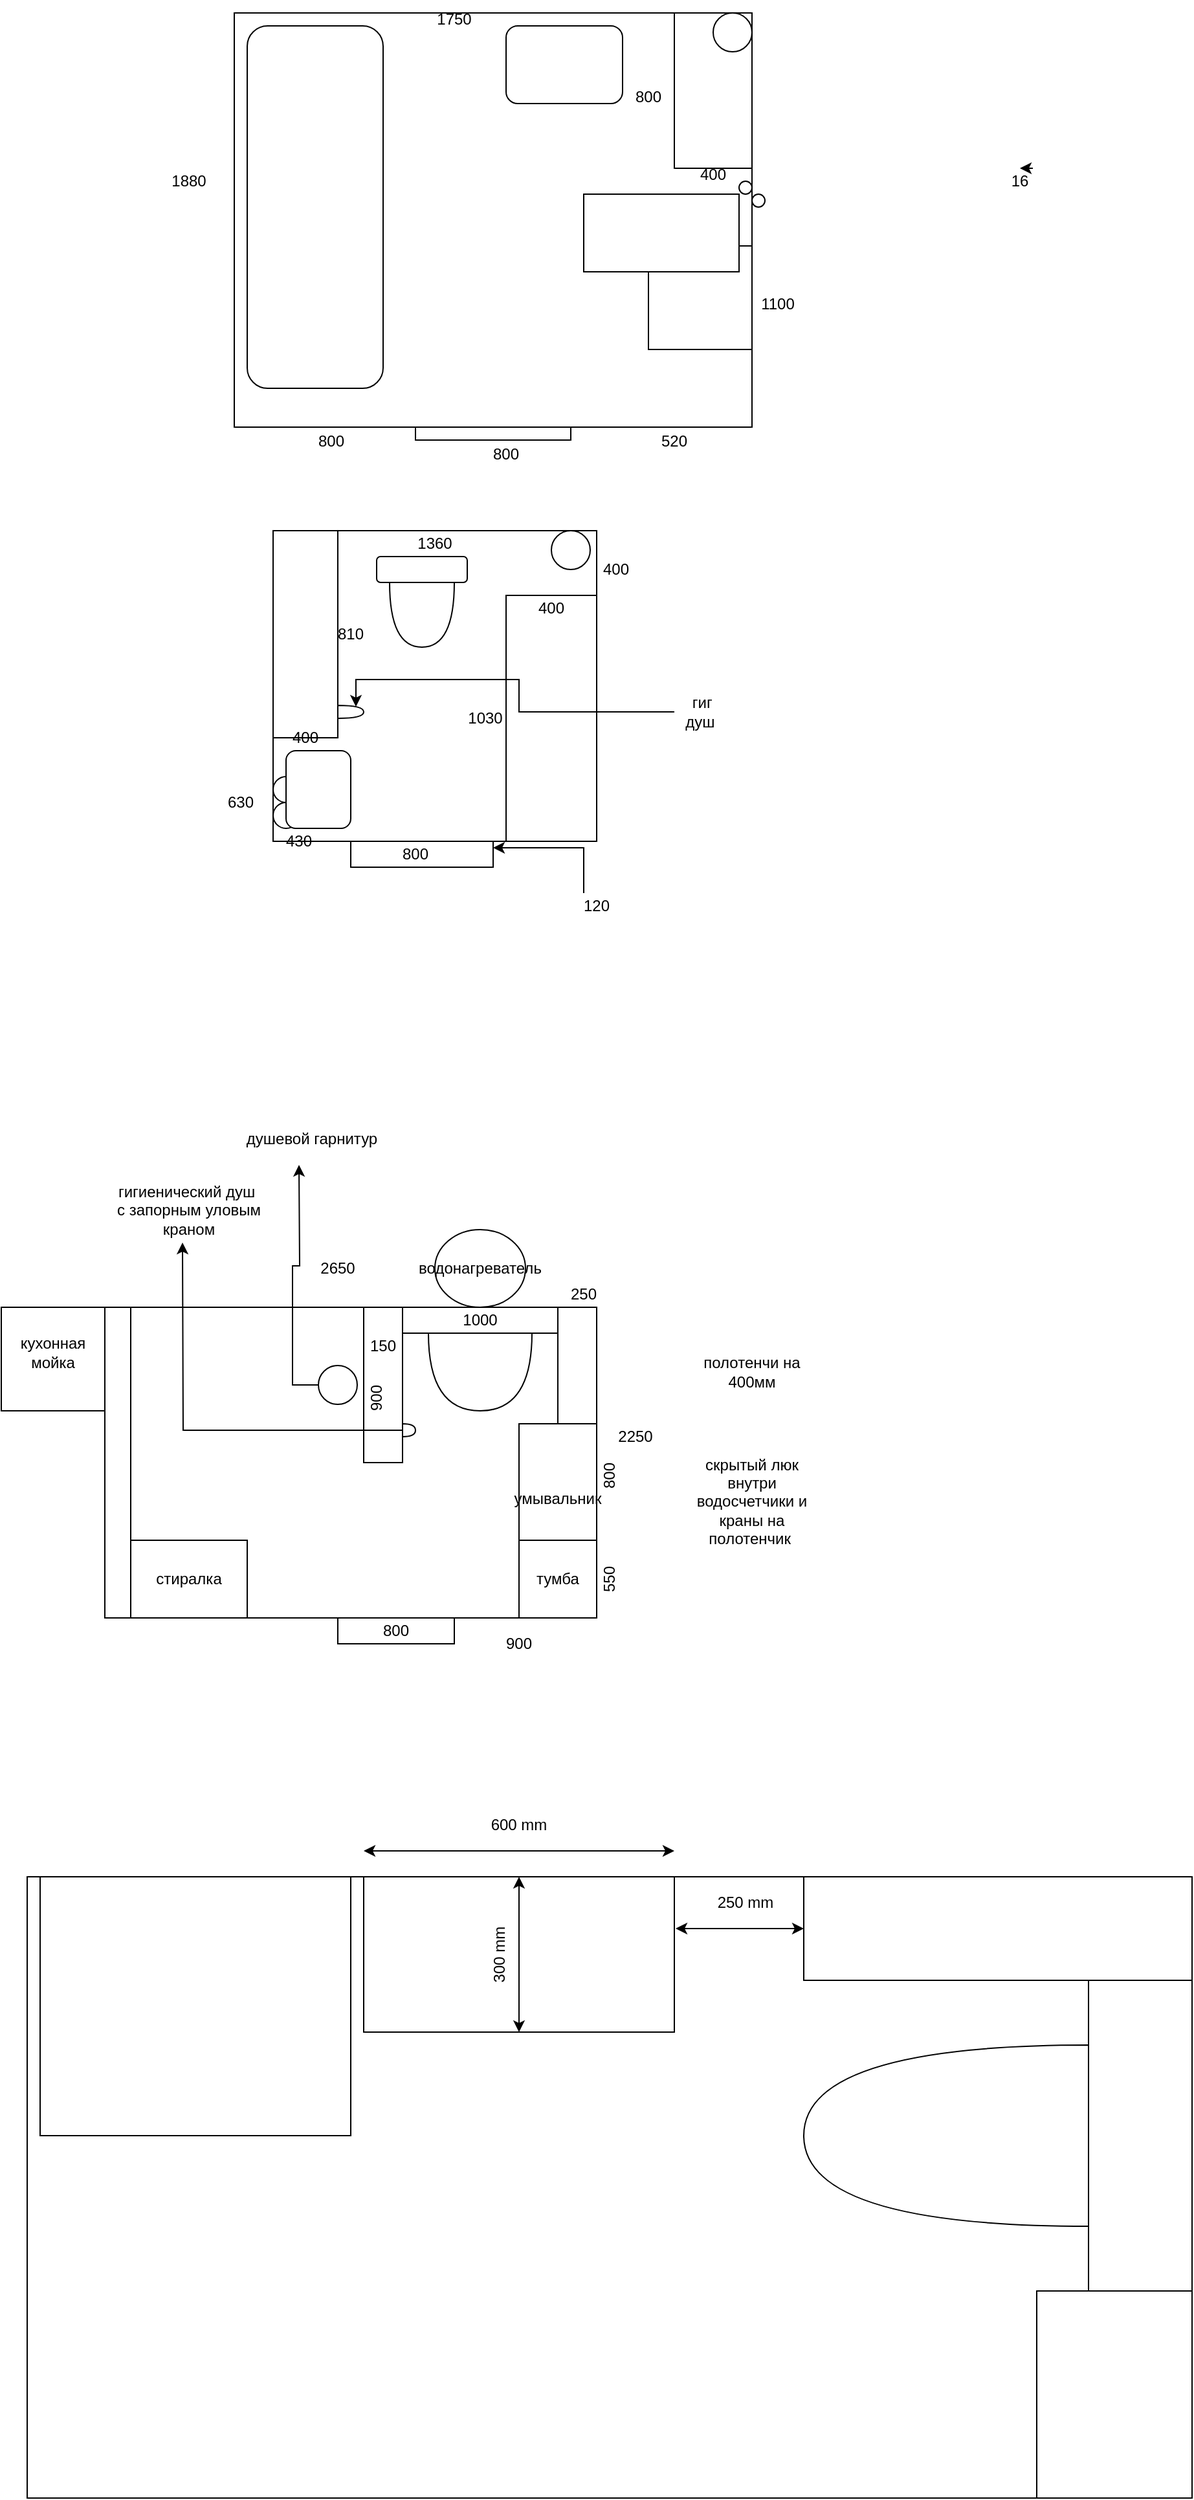 <mxfile version="13.10.2" type="github"><diagram id="_ZZYkbLma6fYew_UtJkO" name="Page-1"><mxGraphModel dx="1044" dy="1663" grid="1" gridSize="10" guides="1" tooltips="1" connect="1" arrows="1" fold="1" page="1" pageScale="1" pageWidth="827" pageHeight="1169" math="0" shadow="0"><root><mxCell id="0"/><mxCell id="1" parent="0"/><mxCell id="7PjUgE0soICZx44yuqhX-1" value="" style="rounded=0;whiteSpace=wrap;html=1;" parent="1" vertex="1"><mxGeometry x="120" y="80" width="360" height="240" as="geometry"/></mxCell><mxCell id="7PjUgE0soICZx44yuqhX-12" value="" style="rounded=0;whiteSpace=wrap;html=1;" parent="1" vertex="1"><mxGeometry x="40" y="520" width="900" height="480" as="geometry"/></mxCell><mxCell id="7PjUgE0soICZx44yuqhX-13" value="" style="rounded=0;whiteSpace=wrap;html=1;" parent="1" vertex="1"><mxGeometry x="50" y="520" width="240" height="200" as="geometry"/></mxCell><mxCell id="7PjUgE0soICZx44yuqhX-14" value="" style="rounded=0;whiteSpace=wrap;html=1;" parent="1" vertex="1"><mxGeometry x="640" y="520" width="300" height="80" as="geometry"/></mxCell><mxCell id="7PjUgE0soICZx44yuqhX-16" value="" style="rounded=0;whiteSpace=wrap;html=1;" parent="1" vertex="1"><mxGeometry x="820" y="840" width="120" height="160" as="geometry"/></mxCell><mxCell id="7PjUgE0soICZx44yuqhX-17" value="" style="rounded=0;whiteSpace=wrap;html=1;" parent="1" vertex="1"><mxGeometry x="860" y="600" width="80" height="240" as="geometry"/></mxCell><mxCell id="7PjUgE0soICZx44yuqhX-18" value="" style="shape=or;whiteSpace=wrap;html=1;direction=west;" parent="1" vertex="1"><mxGeometry x="640" y="650" width="220" height="140" as="geometry"/></mxCell><mxCell id="7PjUgE0soICZx44yuqhX-19" value="" style="rounded=0;whiteSpace=wrap;html=1;" parent="1" vertex="1"><mxGeometry x="300" y="520" width="240" height="120" as="geometry"/></mxCell><mxCell id="7PjUgE0soICZx44yuqhX-20" value="" style="endArrow=classic;startArrow=classic;html=1;entryX=0.5;entryY=0;entryDx=0;entryDy=0;exitX=0.5;exitY=1;exitDx=0;exitDy=0;" parent="1" source="7PjUgE0soICZx44yuqhX-19" target="7PjUgE0soICZx44yuqhX-19" edge="1"><mxGeometry width="50" height="50" relative="1" as="geometry"><mxPoint x="465" y="605" as="sourcePoint"/><mxPoint x="515" y="555" as="targetPoint"/></mxGeometry></mxCell><mxCell id="7PjUgE0soICZx44yuqhX-21" value="300 mm" style="text;html=1;strokeColor=none;fillColor=none;align=center;verticalAlign=middle;whiteSpace=wrap;rounded=0;rotation=270;" parent="1" vertex="1"><mxGeometry x="380" y="570" width="50" height="20" as="geometry"/></mxCell><mxCell id="7PjUgE0soICZx44yuqhX-22" value="600 mm" style="text;html=1;strokeColor=none;fillColor=none;align=center;verticalAlign=middle;whiteSpace=wrap;rounded=0;rotation=0;" parent="1" vertex="1"><mxGeometry x="395" y="470" width="50" height="20" as="geometry"/></mxCell><mxCell id="7PjUgE0soICZx44yuqhX-23" value="" style="endArrow=classic;startArrow=classic;html=1;" parent="1" edge="1"><mxGeometry width="50" height="50" relative="1" as="geometry"><mxPoint x="300" y="500" as="sourcePoint"/><mxPoint x="540" y="500" as="targetPoint"/></mxGeometry></mxCell><mxCell id="7PjUgE0soICZx44yuqhX-24" value="" style="endArrow=classic;startArrow=classic;html=1;entryX=0;entryY=0.5;entryDx=0;entryDy=0;" parent="1" target="7PjUgE0soICZx44yuqhX-14" edge="1"><mxGeometry width="50" height="50" relative="1" as="geometry"><mxPoint x="541" y="560" as="sourcePoint"/><mxPoint x="550" y="510" as="targetPoint"/></mxGeometry></mxCell><mxCell id="7PjUgE0soICZx44yuqhX-25" value="250&amp;nbsp;mm" style="text;html=1;strokeColor=none;fillColor=none;align=center;verticalAlign=middle;whiteSpace=wrap;rounded=0;rotation=0;" parent="1" vertex="1"><mxGeometry x="570" y="530" width="50" height="20" as="geometry"/></mxCell><mxCell id="Hm6zI8u75fwY5vHWKmOC-1" value="2650" style="text;html=1;strokeColor=none;fillColor=none;align=center;verticalAlign=middle;whiteSpace=wrap;rounded=0;" parent="1" vertex="1"><mxGeometry x="260" y="40" width="40" height="20" as="geometry"/></mxCell><mxCell id="Hm6zI8u75fwY5vHWKmOC-2" value="2250" style="text;html=1;strokeColor=none;fillColor=none;align=center;verticalAlign=middle;whiteSpace=wrap;rounded=0;" parent="1" vertex="1"><mxGeometry x="490" y="170" width="40" height="20" as="geometry"/></mxCell><mxCell id="Hm6zI8u75fwY5vHWKmOC-3" value="" style="rounded=0;whiteSpace=wrap;html=1;" parent="1" vertex="1"><mxGeometry x="280" y="320" width="90" height="20" as="geometry"/></mxCell><mxCell id="Hm6zI8u75fwY5vHWKmOC-4" value="900" style="text;html=1;strokeColor=none;fillColor=none;align=center;verticalAlign=middle;whiteSpace=wrap;rounded=0;" parent="1" vertex="1"><mxGeometry x="400" y="330" width="40" height="20" as="geometry"/></mxCell><mxCell id="Hm6zI8u75fwY5vHWKmOC-5" value="800" style="text;html=1;strokeColor=none;fillColor=none;align=center;verticalAlign=middle;whiteSpace=wrap;rounded=0;" parent="1" vertex="1"><mxGeometry x="305" y="320" width="40" height="20" as="geometry"/></mxCell><mxCell id="Hm6zI8u75fwY5vHWKmOC-6" value="" style="rounded=0;whiteSpace=wrap;html=1;" parent="1" vertex="1"><mxGeometry x="450" y="80" width="30" height="90" as="geometry"/></mxCell><mxCell id="Hm6zI8u75fwY5vHWKmOC-7" value="" style="rounded=0;whiteSpace=wrap;html=1;" parent="1" vertex="1"><mxGeometry x="330" y="80" width="120" height="20" as="geometry"/></mxCell><mxCell id="Hm6zI8u75fwY5vHWKmOC-8" value="" style="shape=or;whiteSpace=wrap;html=1;direction=south;" parent="1" vertex="1"><mxGeometry x="350" y="100" width="80" height="60" as="geometry"/></mxCell><mxCell id="Hm6zI8u75fwY5vHWKmOC-9" value="" style="rounded=0;whiteSpace=wrap;html=1;" parent="1" vertex="1"><mxGeometry x="300" y="80" width="30" height="120" as="geometry"/></mxCell><mxCell id="Hm6zI8u75fwY5vHWKmOC-10" value="150" style="text;html=1;strokeColor=none;fillColor=none;align=center;verticalAlign=middle;whiteSpace=wrap;rounded=0;" parent="1" vertex="1"><mxGeometry x="295" y="100" width="40" height="20" as="geometry"/></mxCell><mxCell id="Hm6zI8u75fwY5vHWKmOC-11" value="900" style="text;html=1;strokeColor=none;fillColor=none;align=center;verticalAlign=middle;whiteSpace=wrap;rounded=0;rotation=270;" parent="1" vertex="1"><mxGeometry x="290" y="140" width="40" height="20" as="geometry"/></mxCell><mxCell id="Hm6zI8u75fwY5vHWKmOC-12" value="250" style="text;html=1;strokeColor=none;fillColor=none;align=center;verticalAlign=middle;whiteSpace=wrap;rounded=0;" parent="1" vertex="1"><mxGeometry x="450" y="60" width="40" height="20" as="geometry"/></mxCell><mxCell id="Hm6zI8u75fwY5vHWKmOC-13" value="1000" style="text;html=1;strokeColor=none;fillColor=none;align=center;verticalAlign=middle;whiteSpace=wrap;rounded=0;" parent="1" vertex="1"><mxGeometry x="370" y="80" width="40" height="20" as="geometry"/></mxCell><mxCell id="Hm6zI8u75fwY5vHWKmOC-14" value="полотенчи на 400мм" style="text;html=1;strokeColor=none;fillColor=none;align=center;verticalAlign=middle;whiteSpace=wrap;rounded=0;" parent="1" vertex="1"><mxGeometry x="550" y="90" width="100" height="80" as="geometry"/></mxCell><mxCell id="Hm6zI8u75fwY5vHWKmOC-16" value="скрытый люк&lt;br&gt;внутри водосчетчики и краны на полотенчик&amp;nbsp;" style="text;html=1;strokeColor=none;fillColor=none;align=center;verticalAlign=middle;whiteSpace=wrap;rounded=0;" parent="1" vertex="1"><mxGeometry x="550" y="190" width="100" height="80" as="geometry"/></mxCell><mxCell id="Hm6zI8u75fwY5vHWKmOC-17" value="" style="rounded=0;whiteSpace=wrap;html=1;" parent="1" vertex="1"><mxGeometry x="100" y="80" width="20" height="240" as="geometry"/></mxCell><mxCell id="Hm6zI8u75fwY5vHWKmOC-18" value="" style="whiteSpace=wrap;html=1;aspect=fixed;" parent="1" vertex="1"><mxGeometry x="20" y="80" width="80" height="80" as="geometry"/></mxCell><mxCell id="Hm6zI8u75fwY5vHWKmOC-19" value="кухонная мойка" style="text;html=1;strokeColor=none;fillColor=none;align=center;verticalAlign=middle;whiteSpace=wrap;rounded=0;" parent="1" vertex="1"><mxGeometry x="30" y="90" width="60" height="50" as="geometry"/></mxCell><mxCell id="Hm6zI8u75fwY5vHWKmOC-20" value="" style="rounded=0;whiteSpace=wrap;html=1;" parent="1" vertex="1"><mxGeometry x="420" y="170" width="60" height="90" as="geometry"/></mxCell><mxCell id="Hm6zI8u75fwY5vHWKmOC-21" value="" style="rounded=0;whiteSpace=wrap;html=1;" parent="1" vertex="1"><mxGeometry x="420" y="260" width="60" height="60" as="geometry"/></mxCell><mxCell id="Hm6zI8u75fwY5vHWKmOC-22" value="умывальник" style="text;html=1;strokeColor=none;fillColor=none;align=center;verticalAlign=middle;whiteSpace=wrap;rounded=0;" parent="1" vertex="1"><mxGeometry x="430" y="205" width="40" height="45" as="geometry"/></mxCell><mxCell id="Hm6zI8u75fwY5vHWKmOC-23" value="тумба" style="text;html=1;strokeColor=none;fillColor=none;align=center;verticalAlign=middle;whiteSpace=wrap;rounded=0;" parent="1" vertex="1"><mxGeometry x="430" y="280" width="40" height="20" as="geometry"/></mxCell><mxCell id="Hm6zI8u75fwY5vHWKmOC-24" value="800" style="text;html=1;strokeColor=none;fillColor=none;align=center;verticalAlign=middle;whiteSpace=wrap;rounded=0;rotation=270;" parent="1" vertex="1"><mxGeometry x="470" y="200" width="40" height="20" as="geometry"/></mxCell><mxCell id="Hm6zI8u75fwY5vHWKmOC-25" value="550" style="text;html=1;strokeColor=none;fillColor=none;align=center;verticalAlign=middle;whiteSpace=wrap;rounded=0;rotation=270;" parent="1" vertex="1"><mxGeometry x="470" y="280" width="40" height="20" as="geometry"/></mxCell><mxCell id="Hm6zI8u75fwY5vHWKmOC-26" value="стиралка" style="rounded=0;whiteSpace=wrap;html=1;" parent="1" vertex="1"><mxGeometry x="120" y="260" width="90" height="60" as="geometry"/></mxCell><mxCell id="Hm6zI8u75fwY5vHWKmOC-27" value="водонагреватель" style="ellipse;whiteSpace=wrap;html=1;" parent="1" vertex="1"><mxGeometry x="355" y="20" width="70" height="60" as="geometry"/></mxCell><mxCell id="_rSyIHciMmJxTrQOMqm--3" style="edgeStyle=orthogonalEdgeStyle;rounded=0;orthogonalLoop=1;jettySize=auto;html=1;" parent="1" source="_rSyIHciMmJxTrQOMqm--1" edge="1"><mxGeometry relative="1" as="geometry"><mxPoint x="160" y="30" as="targetPoint"/></mxGeometry></mxCell><mxCell id="_rSyIHciMmJxTrQOMqm--1" value="" style="shape=or;whiteSpace=wrap;html=1;" parent="1" vertex="1"><mxGeometry x="330" y="170" width="10" height="10" as="geometry"/></mxCell><mxCell id="_rSyIHciMmJxTrQOMqm--4" value="гигиенический душ&amp;nbsp;&lt;br&gt;с запорным уловым краном" style="text;html=1;strokeColor=none;fillColor=none;align=center;verticalAlign=middle;whiteSpace=wrap;rounded=0;" parent="1" vertex="1"><mxGeometry x="100" y="-20" width="130" height="50" as="geometry"/></mxCell><mxCell id="_rSyIHciMmJxTrQOMqm--6" style="edgeStyle=orthogonalEdgeStyle;rounded=0;orthogonalLoop=1;jettySize=auto;html=1;" parent="1" source="_rSyIHciMmJxTrQOMqm--5" edge="1"><mxGeometry relative="1" as="geometry"><mxPoint x="250" y="-30" as="targetPoint"/></mxGeometry></mxCell><mxCell id="_rSyIHciMmJxTrQOMqm--5" value="" style="ellipse;whiteSpace=wrap;html=1;aspect=fixed;" parent="1" vertex="1"><mxGeometry x="265" y="125" width="30" height="30" as="geometry"/></mxCell><mxCell id="_rSyIHciMmJxTrQOMqm--7" value="душевой гарнитур" style="text;html=1;strokeColor=none;fillColor=none;align=center;verticalAlign=middle;whiteSpace=wrap;rounded=0;" parent="1" vertex="1"><mxGeometry x="200" y="-70" width="120" height="40" as="geometry"/></mxCell><mxCell id="8X6oMaJCU2LG8dkebM_A-2" value="" style="rounded=0;whiteSpace=wrap;html=1;" parent="1" vertex="1"><mxGeometry x="200" y="-920" width="400" height="320" as="geometry"/></mxCell><mxCell id="8X6oMaJCU2LG8dkebM_A-4" value="16" style="text;html=1;strokeColor=none;fillColor=none;align=center;verticalAlign=middle;whiteSpace=wrap;rounded=0;" parent="1" vertex="1"><mxGeometry x="787" y="-800" width="40" height="20" as="geometry"/></mxCell><mxCell id="8X6oMaJCU2LG8dkebM_A-5" style="edgeStyle=orthogonalEdgeStyle;rounded=0;orthogonalLoop=1;jettySize=auto;html=1;exitX=0.75;exitY=0;exitDx=0;exitDy=0;entryX=0.5;entryY=0;entryDx=0;entryDy=0;" parent="1" source="8X6oMaJCU2LG8dkebM_A-4" target="8X6oMaJCU2LG8dkebM_A-4" edge="1"><mxGeometry relative="1" as="geometry"/></mxCell><mxCell id="19TY8yZ4Et7FM5cc6dC1-1" value="" style="rounded=0;whiteSpace=wrap;html=1;" vertex="1" parent="1"><mxGeometry x="540" y="-920" width="60" height="120" as="geometry"/></mxCell><mxCell id="19TY8yZ4Et7FM5cc6dC1-2" value="800" style="text;html=1;strokeColor=none;fillColor=none;align=center;verticalAlign=middle;whiteSpace=wrap;rounded=0;" vertex="1" parent="1"><mxGeometry x="500" y="-870" width="40" height="30" as="geometry"/></mxCell><mxCell id="19TY8yZ4Et7FM5cc6dC1-3" value="1100" style="text;html=1;strokeColor=none;fillColor=none;align=center;verticalAlign=middle;whiteSpace=wrap;rounded=0;" vertex="1" parent="1"><mxGeometry x="600" y="-710" width="40" height="30" as="geometry"/></mxCell><mxCell id="19TY8yZ4Et7FM5cc6dC1-4" value="400" style="text;html=1;strokeColor=none;fillColor=none;align=center;verticalAlign=middle;whiteSpace=wrap;rounded=0;" vertex="1" parent="1"><mxGeometry x="550" y="-810" width="40" height="30" as="geometry"/></mxCell><mxCell id="19TY8yZ4Et7FM5cc6dC1-6" value="1750" style="text;html=1;strokeColor=none;fillColor=none;align=center;verticalAlign=middle;whiteSpace=wrap;rounded=0;" vertex="1" parent="1"><mxGeometry x="350" y="-930" width="40" height="30" as="geometry"/></mxCell><mxCell id="19TY8yZ4Et7FM5cc6dC1-7" value="" style="ellipse;whiteSpace=wrap;html=1;aspect=fixed;" vertex="1" parent="1"><mxGeometry x="570" y="-920" width="30" height="30" as="geometry"/></mxCell><mxCell id="19TY8yZ4Et7FM5cc6dC1-17" value="" style="ellipse;whiteSpace=wrap;html=1;aspect=fixed;" vertex="1" parent="1"><mxGeometry x="590" y="-790" width="10" height="10" as="geometry"/></mxCell><mxCell id="19TY8yZ4Et7FM5cc6dC1-18" value="" style="ellipse;whiteSpace=wrap;html=1;aspect=fixed;" vertex="1" parent="1"><mxGeometry x="600" y="-780" width="10" height="10" as="geometry"/></mxCell><mxCell id="19TY8yZ4Et7FM5cc6dC1-20" value="" style="rounded=1;whiteSpace=wrap;html=1;direction=south;" vertex="1" parent="1"><mxGeometry x="210" y="-910" width="105" height="280" as="geometry"/></mxCell><mxCell id="19TY8yZ4Et7FM5cc6dC1-21" value="" style="rounded=1;whiteSpace=wrap;html=1;" vertex="1" parent="1"><mxGeometry x="410" y="-910" width="90" height="60" as="geometry"/></mxCell><mxCell id="19TY8yZ4Et7FM5cc6dC1-22" value="" style="whiteSpace=wrap;html=1;aspect=fixed;" vertex="1" parent="1"><mxGeometry x="520" y="-740" width="80" height="80" as="geometry"/></mxCell><mxCell id="19TY8yZ4Et7FM5cc6dC1-23" value="1880" style="text;html=1;strokeColor=none;fillColor=none;align=center;verticalAlign=middle;whiteSpace=wrap;rounded=0;" vertex="1" parent="1"><mxGeometry x="145" y="-800" width="40" height="20" as="geometry"/></mxCell><mxCell id="19TY8yZ4Et7FM5cc6dC1-24" value="" style="rounded=0;whiteSpace=wrap;html=1;" vertex="1" parent="1"><mxGeometry x="470" y="-780" width="120" height="60" as="geometry"/></mxCell><mxCell id="19TY8yZ4Et7FM5cc6dC1-25" value="" style="rounded=0;whiteSpace=wrap;html=1;" vertex="1" parent="1"><mxGeometry x="470" y="-780" width="120" height="60" as="geometry"/></mxCell><mxCell id="19TY8yZ4Et7FM5cc6dC1-26" value="" style="rounded=0;whiteSpace=wrap;html=1;" vertex="1" parent="1"><mxGeometry x="340" y="-600" width="120" height="10" as="geometry"/></mxCell><mxCell id="19TY8yZ4Et7FM5cc6dC1-27" value="800" style="text;html=1;strokeColor=none;fillColor=none;align=center;verticalAlign=middle;whiteSpace=wrap;rounded=0;" vertex="1" parent="1"><mxGeometry x="255" y="-594" width="40" height="10" as="geometry"/></mxCell><mxCell id="19TY8yZ4Et7FM5cc6dC1-28" value="800" style="text;html=1;strokeColor=none;fillColor=none;align=center;verticalAlign=middle;whiteSpace=wrap;rounded=0;" vertex="1" parent="1"><mxGeometry x="390" y="-584" width="40" height="10" as="geometry"/></mxCell><mxCell id="19TY8yZ4Et7FM5cc6dC1-29" value="520" style="text;html=1;strokeColor=none;fillColor=none;align=center;verticalAlign=middle;whiteSpace=wrap;rounded=0;" vertex="1" parent="1"><mxGeometry x="520" y="-594" width="40" height="10" as="geometry"/></mxCell><mxCell id="19TY8yZ4Et7FM5cc6dC1-30" value="" style="rounded=0;whiteSpace=wrap;html=1;" vertex="1" parent="1"><mxGeometry x="230" y="-520" width="250" height="240" as="geometry"/></mxCell><mxCell id="19TY8yZ4Et7FM5cc6dC1-32" value="" style="rounded=0;whiteSpace=wrap;html=1;" vertex="1" parent="1"><mxGeometry x="230" y="-520" width="50" height="160" as="geometry"/></mxCell><mxCell id="19TY8yZ4Et7FM5cc6dC1-33" value="" style="rounded=0;whiteSpace=wrap;html=1;" vertex="1" parent="1"><mxGeometry x="410" y="-470" width="70" height="190" as="geometry"/></mxCell><mxCell id="19TY8yZ4Et7FM5cc6dC1-34" value="" style="ellipse;whiteSpace=wrap;html=1;aspect=fixed;" vertex="1" parent="1"><mxGeometry x="445" y="-520" width="30" height="30" as="geometry"/></mxCell><mxCell id="19TY8yZ4Et7FM5cc6dC1-35" value="" style="ellipse;whiteSpace=wrap;html=1;aspect=fixed;" vertex="1" parent="1"><mxGeometry x="230" y="-330" width="20" height="20" as="geometry"/></mxCell><mxCell id="19TY8yZ4Et7FM5cc6dC1-36" value="" style="ellipse;whiteSpace=wrap;html=1;aspect=fixed;" vertex="1" parent="1"><mxGeometry x="230" y="-310" width="20" height="20" as="geometry"/></mxCell><mxCell id="19TY8yZ4Et7FM5cc6dC1-37" value="" style="rounded=0;whiteSpace=wrap;html=1;" vertex="1" parent="1"><mxGeometry x="290" y="-280" width="110" height="20" as="geometry"/></mxCell><mxCell id="19TY8yZ4Et7FM5cc6dC1-39" style="edgeStyle=orthogonalEdgeStyle;rounded=0;orthogonalLoop=1;jettySize=auto;html=1;exitX=0.25;exitY=0;exitDx=0;exitDy=0;entryX=1;entryY=0.25;entryDx=0;entryDy=0;" edge="1" parent="1" source="19TY8yZ4Et7FM5cc6dC1-38" target="19TY8yZ4Et7FM5cc6dC1-37"><mxGeometry relative="1" as="geometry"/></mxCell><mxCell id="19TY8yZ4Et7FM5cc6dC1-38" value="120" style="text;html=1;strokeColor=none;fillColor=none;align=center;verticalAlign=middle;whiteSpace=wrap;rounded=0;" vertex="1" parent="1"><mxGeometry x="460" y="-240" width="40" height="20" as="geometry"/></mxCell><mxCell id="19TY8yZ4Et7FM5cc6dC1-40" value="800" style="text;html=1;strokeColor=none;fillColor=none;align=center;verticalAlign=middle;whiteSpace=wrap;rounded=0;" vertex="1" parent="1"><mxGeometry x="320" y="-280" width="40" height="20" as="geometry"/></mxCell><mxCell id="19TY8yZ4Et7FM5cc6dC1-41" value="430" style="text;html=1;strokeColor=none;fillColor=none;align=center;verticalAlign=middle;whiteSpace=wrap;rounded=0;" vertex="1" parent="1"><mxGeometry x="230" y="-290" width="40" height="20" as="geometry"/></mxCell><mxCell id="19TY8yZ4Et7FM5cc6dC1-42" value="630" style="text;html=1;strokeColor=none;fillColor=none;align=center;verticalAlign=middle;whiteSpace=wrap;rounded=0;" vertex="1" parent="1"><mxGeometry x="185" y="-320" width="40" height="20" as="geometry"/></mxCell><mxCell id="19TY8yZ4Et7FM5cc6dC1-43" value="400" style="text;html=1;strokeColor=none;fillColor=none;align=center;verticalAlign=middle;whiteSpace=wrap;rounded=0;" vertex="1" parent="1"><mxGeometry x="235" y="-370" width="40" height="20" as="geometry"/></mxCell><mxCell id="19TY8yZ4Et7FM5cc6dC1-44" value="810" style="text;html=1;strokeColor=none;fillColor=none;align=center;verticalAlign=middle;whiteSpace=wrap;rounded=0;" vertex="1" parent="1"><mxGeometry x="270" y="-450" width="40" height="20" as="geometry"/></mxCell><mxCell id="19TY8yZ4Et7FM5cc6dC1-45" value="1360" style="text;html=1;strokeColor=none;fillColor=none;align=center;verticalAlign=middle;whiteSpace=wrap;rounded=0;" vertex="1" parent="1"><mxGeometry x="335" y="-520" width="40" height="20" as="geometry"/></mxCell><mxCell id="19TY8yZ4Et7FM5cc6dC1-46" value="400" style="text;html=1;strokeColor=none;fillColor=none;align=center;verticalAlign=middle;whiteSpace=wrap;rounded=0;" vertex="1" parent="1"><mxGeometry x="475" y="-500" width="40" height="20" as="geometry"/></mxCell><mxCell id="19TY8yZ4Et7FM5cc6dC1-47" value="400" style="text;html=1;strokeColor=none;fillColor=none;align=center;verticalAlign=middle;whiteSpace=wrap;rounded=0;" vertex="1" parent="1"><mxGeometry x="425" y="-470" width="40" height="20" as="geometry"/></mxCell><mxCell id="19TY8yZ4Et7FM5cc6dC1-48" value="1030" style="text;html=1;strokeColor=none;fillColor=none;align=center;verticalAlign=middle;whiteSpace=wrap;rounded=0;" vertex="1" parent="1"><mxGeometry x="374" y="-385" width="40" height="20" as="geometry"/></mxCell><mxCell id="19TY8yZ4Et7FM5cc6dC1-49" value="" style="rounded=1;whiteSpace=wrap;html=1;" vertex="1" parent="1"><mxGeometry x="240" y="-350" width="50" height="60" as="geometry"/></mxCell><mxCell id="19TY8yZ4Et7FM5cc6dC1-50" value="" style="rounded=1;whiteSpace=wrap;html=1;" vertex="1" parent="1"><mxGeometry x="310" y="-500" width="70" height="20" as="geometry"/></mxCell><mxCell id="19TY8yZ4Et7FM5cc6dC1-51" value="" style="shape=or;whiteSpace=wrap;html=1;direction=south;" vertex="1" parent="1"><mxGeometry x="320" y="-480" width="50" height="50" as="geometry"/></mxCell><mxCell id="19TY8yZ4Et7FM5cc6dC1-52" value="" style="shape=or;whiteSpace=wrap;html=1;" vertex="1" parent="1"><mxGeometry x="280" y="-385" width="20" height="10" as="geometry"/></mxCell><mxCell id="19TY8yZ4Et7FM5cc6dC1-54" style="edgeStyle=orthogonalEdgeStyle;rounded=0;orthogonalLoop=1;jettySize=auto;html=1;entryX=0.7;entryY=0.1;entryDx=0;entryDy=0;entryPerimeter=0;" edge="1" parent="1" source="19TY8yZ4Et7FM5cc6dC1-53" target="19TY8yZ4Et7FM5cc6dC1-52"><mxGeometry relative="1" as="geometry"/></mxCell><mxCell id="19TY8yZ4Et7FM5cc6dC1-53" value="&amp;nbsp;гиг душ" style="text;html=1;strokeColor=none;fillColor=none;align=center;verticalAlign=middle;whiteSpace=wrap;rounded=0;" vertex="1" parent="1"><mxGeometry x="540" y="-390" width="40" height="20" as="geometry"/></mxCell></root></mxGraphModel></diagram></mxfile>